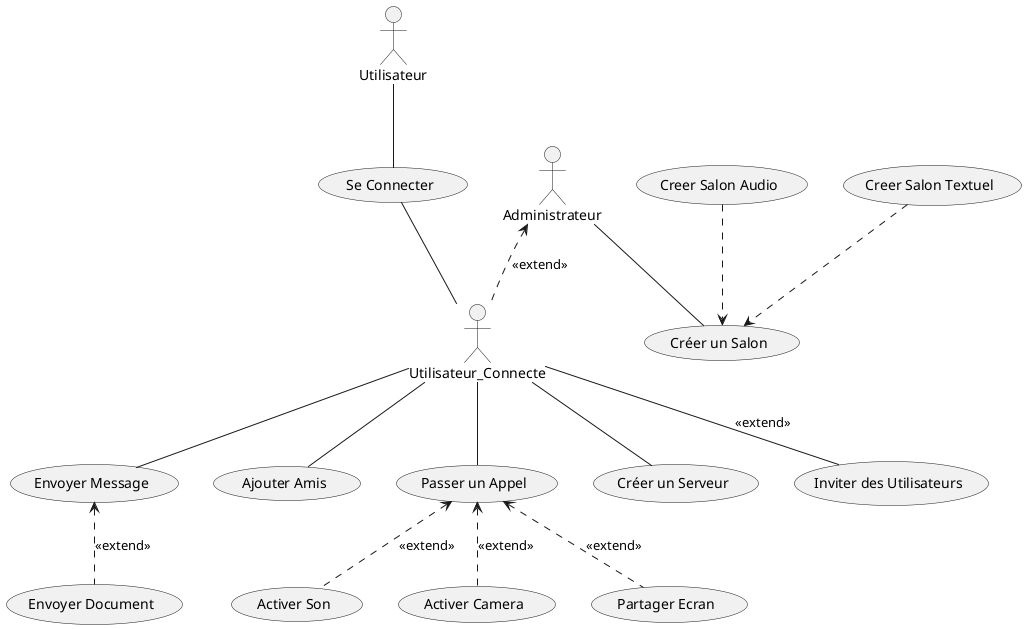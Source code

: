 @startuml
actor Utilisateur
actor Utilisateur_Connecte
actor Administrateur

usecase em as (Envoyer Message)
    usecase ed as (Envoyer Document)

usecase aa as (Ajouter Amis)

usecase pa as (Passer un Appel)
    usecase as as (Activer Son)
    usecase ac as (Activer Camera)
    usecase pe as (Partager Ecran)

usecase sc as (Se Connecter)

usecase cs as (Créer un Serveur)
    usecase css as (Créer un Salon)
        usecase ca as (Creer Salon Audio)
        usecase ct as (Creer Salon Textuel)
    usecase ia as (Inviter des Utilisateurs)


Utilisateur_Connecte -- em
em <.. ed : <<extend>>

Utilisateur_Connecte -- aa
Utilisateur_Connecte -- pa
pa <.. ac : <<extend>>
pa <.. as : <<extend>>
pa <.. pe : <<extend>>

Utilisateur -- sc
sc -- Utilisateur_Connecte



Utilisateur_Connecte -- cs
Administrateur <.. Utilisateur_Connecte : <<extend>>
Administrateur -- css
Utilisateur_Connecte -- ia: <<extend>>
ca ..> css
ct ..> css
@enduml
